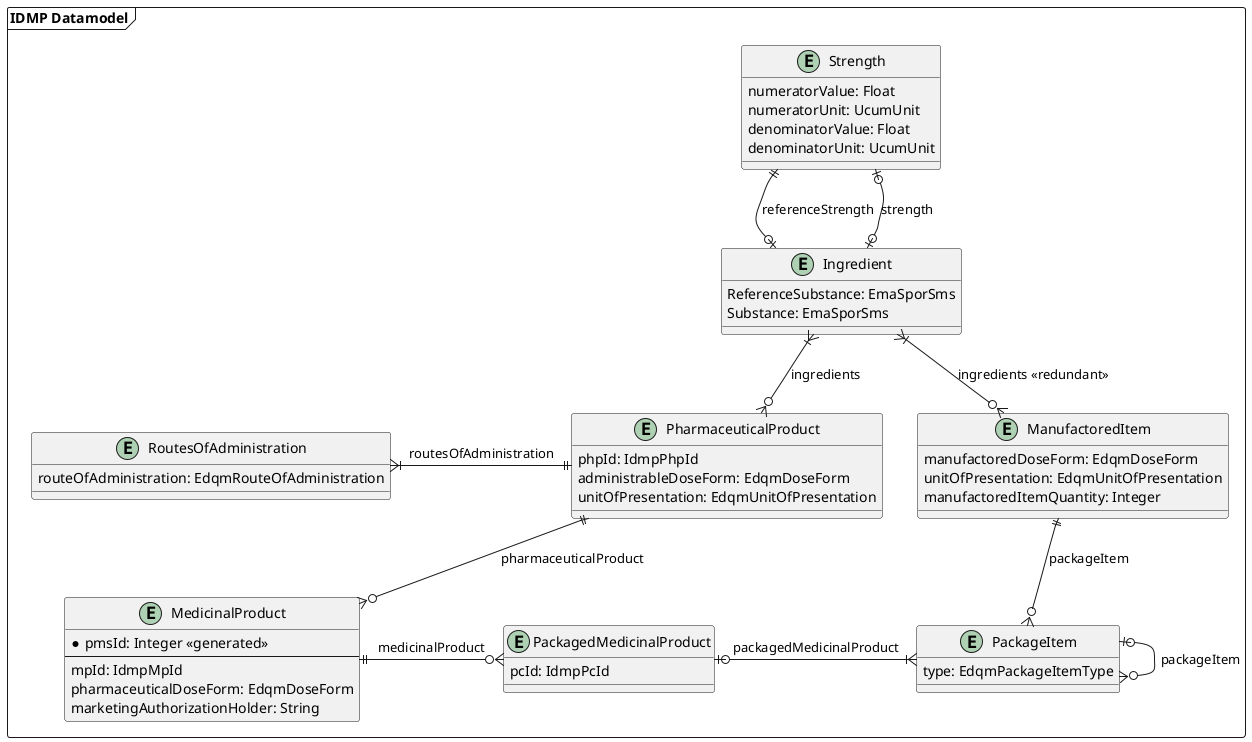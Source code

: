 @startuml
'https://plantuml.com/class-diagram

package "IDMP Datamodel" as idmpDatamodel <<frame>> {
    entity Strength {
        numeratorValue: Float
        numeratorUnit: UcumUnit
        denominatorValue: Float
        denominatorUnit: UcumUnit
    }

    entity Ingredient {
        ReferenceSubstance: EmaSporSms
        Substance: EmaSporSms
    }

    together {
        entity RoutesOfAdministration {
            routeOfAdministration: EdqmRouteOfAdministration
        }

        entity PharmaceuticalProduct {
            phpId: IdmpPhpId
            administrableDoseForm: EdqmDoseForm
            unitOfPresentation: EdqmUnitOfPresentation
        }
    }

    entity MedicinalProduct {
        * pmsId: Integer <<generated>>
        --
        mpId: IdmpMpId
        pharmaceuticalDoseForm: EdqmDoseForm
        marketingAuthorizationHolder: String
    }

    entity PackagedMedicinalProduct {
        pcId: IdmpPcId
    }

    entity PackageItem {
        type: EdqmPackageItemType
    }

    entity ManufactoredItem {
        manufactoredDoseForm: EdqmDoseForm
        unitOfPresentation: EdqmUnitOfPresentation
        manufactoredItemQuantity: Integer
    }

    Strength ||--o| Ingredient : "referenceStrength"
    Strength |o--o| Ingredient : "strength"

    Ingredient }|-o{ ManufactoredItem : "ingredients <<redundant>>"
    Ingredient }|--o{ PharmaceuticalProduct : "ingredients"

    RoutesOfAdministration }|-r-|| PharmaceuticalProduct : "routesOfAdministration"
    PharmaceuticalProduct ||--o{ MedicinalProduct : "pharmaceuticalProduct"
    MedicinalProduct ||-o{ PackagedMedicinalProduct : "medicinalProduct"
    PackagedMedicinalProduct |o-|{ PackageItem : "packagedMedicinalProduct"
    PackageItem |o-o{ PackageItem : "packageItem"
    ManufactoredItem ||--o{ PackageItem : "packageItem"
}

@enduml